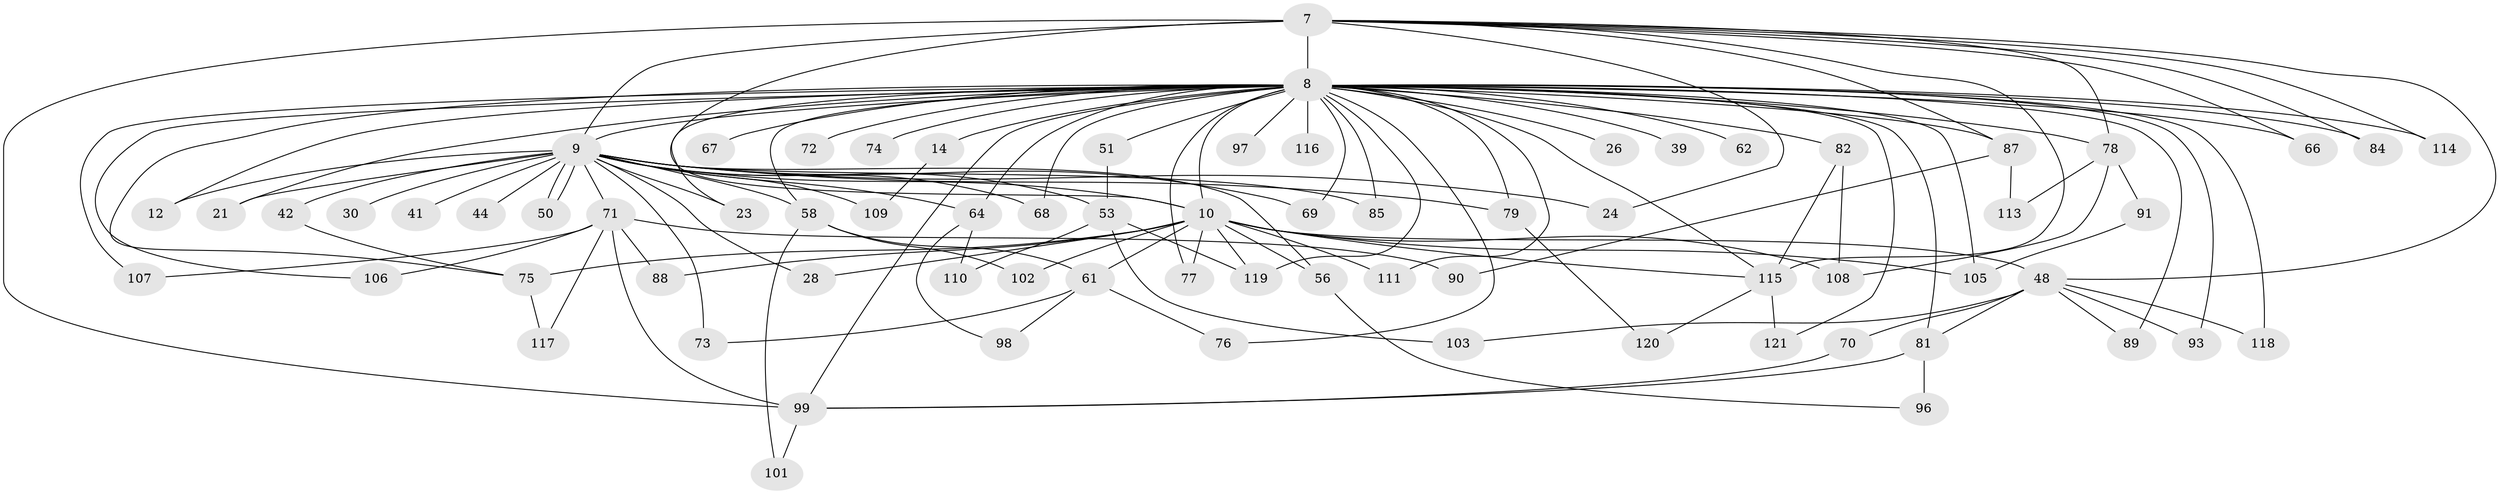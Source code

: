 // original degree distribution, {15: 0.008264462809917356, 27: 0.008264462809917356, 18: 0.008264462809917356, 22: 0.008264462809917356, 25: 0.01652892561983471, 26: 0.008264462809917356, 14: 0.008264462809917356, 28: 0.008264462809917356, 19: 0.008264462809917356, 6: 0.01652892561983471, 2: 0.5619834710743802, 5: 0.0743801652892562, 3: 0.1487603305785124, 10: 0.008264462809917356, 4: 0.09090909090909091, 7: 0.01652892561983471}
// Generated by graph-tools (version 1.1) at 2025/46/03/04/25 21:46:38]
// undirected, 72 vertices, 133 edges
graph export_dot {
graph [start="1"]
  node [color=gray90,style=filled];
  7 [super="+1"];
  8 [super="+6+4"];
  9 [super="+5"];
  10 [super="+3"];
  12;
  14;
  21;
  23;
  24;
  26;
  28;
  30;
  39;
  41;
  42;
  44;
  48 [super="+15+38"];
  50;
  51;
  53 [super="+32+45"];
  56;
  58 [super="+22"];
  61 [super="+31"];
  62;
  64 [super="+18"];
  66;
  67;
  68;
  69;
  70;
  71 [super="+35+52"];
  72;
  73;
  74;
  75 [super="+27"];
  76;
  77;
  78 [super="+59"];
  79 [super="+43+25"];
  81 [super="+46+57"];
  82;
  84;
  85;
  87 [super="+40+49+55+60"];
  88;
  89 [super="+47"];
  90;
  91;
  93;
  96 [super="+92"];
  97 [super="+33+34"];
  98;
  99 [super="+16+80+94"];
  101;
  102;
  103;
  105 [super="+54+95"];
  106;
  107 [super="+100"];
  108 [super="+104"];
  109;
  110;
  111;
  113;
  114;
  115 [super="+112+19+83"];
  116;
  117;
  118;
  119 [super="+86"];
  120;
  121 [super="+65"];
  7 -- 8 [weight=8];
  7 -- 9 [weight=4];
  7 -- 10 [weight=4];
  7 -- 66;
  7 -- 84;
  7 -- 114;
  7 -- 115 [weight=2];
  7 -- 24;
  7 -- 48 [weight=2];
  7 -- 78;
  7 -- 99;
  7 -- 87;
  8 -- 9 [weight=8];
  8 -- 10 [weight=8];
  8 -- 12;
  8 -- 26 [weight=2];
  8 -- 66;
  8 -- 67 [weight=2];
  8 -- 68;
  8 -- 72 [weight=2];
  8 -- 79 [weight=3];
  8 -- 93;
  8 -- 105 [weight=3];
  8 -- 114;
  8 -- 118;
  8 -- 119 [weight=3];
  8 -- 75;
  8 -- 64;
  8 -- 77;
  8 -- 21;
  8 -- 89 [weight=2];
  8 -- 97 [weight=4];
  8 -- 39 [weight=2];
  8 -- 106;
  8 -- 116 [weight=2];
  8 -- 58;
  8 -- 87 [weight=7];
  8 -- 107;
  8 -- 81;
  8 -- 121;
  8 -- 69;
  8 -- 74 [weight=2];
  8 -- 76;
  8 -- 14 [weight=2];
  8 -- 78 [weight=2];
  8 -- 82 [weight=2];
  8 -- 84;
  8 -- 85;
  8 -- 23;
  8 -- 99;
  8 -- 111;
  8 -- 51;
  8 -- 62;
  8 -- 115;
  9 -- 10 [weight=4];
  9 -- 21;
  9 -- 24;
  9 -- 30 [weight=2];
  9 -- 41 [weight=2];
  9 -- 42;
  9 -- 44 [weight=2];
  9 -- 50;
  9 -- 50;
  9 -- 58 [weight=2];
  9 -- 68;
  9 -- 73;
  9 -- 64 [weight=2];
  9 -- 69;
  9 -- 12;
  9 -- 85;
  9 -- 23;
  9 -- 28;
  9 -- 109;
  9 -- 53 [weight=4];
  9 -- 56;
  9 -- 71 [weight=3];
  9 -- 79;
  10 -- 48 [weight=2];
  10 -- 61 [weight=2];
  10 -- 75 [weight=2];
  10 -- 77;
  10 -- 111;
  10 -- 102;
  10 -- 56;
  10 -- 88;
  10 -- 28;
  10 -- 105 [weight=2];
  10 -- 108;
  10 -- 115;
  10 -- 119 [weight=3];
  14 -- 109;
  42 -- 75;
  48 -- 93;
  48 -- 103;
  48 -- 118;
  48 -- 70;
  48 -- 89;
  48 -- 81 [weight=2];
  51 -- 53;
  53 -- 103;
  53 -- 110;
  53 -- 119;
  56 -- 96;
  58 -- 101;
  58 -- 102;
  58 -- 61;
  61 -- 76;
  61 -- 98;
  61 -- 73;
  64 -- 98;
  64 -- 110;
  70 -- 99;
  71 -- 107;
  71 -- 106;
  71 -- 90;
  71 -- 99 [weight=5];
  71 -- 117;
  71 -- 88;
  75 -- 117;
  78 -- 113;
  78 -- 91;
  78 -- 108;
  79 -- 120;
  81 -- 96 [weight=2];
  81 -- 99;
  82 -- 108;
  82 -- 115;
  87 -- 113;
  87 -- 90;
  91 -- 105;
  99 -- 101;
  115 -- 120;
  115 -- 121;
}
